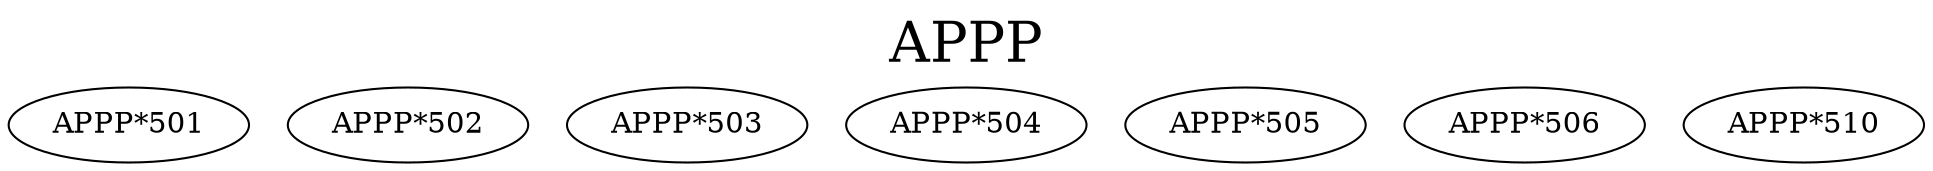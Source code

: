 digraph APPP {
labelloc = "t";
label = "APPP"
fontsize = 27;
"APPP*501"
"APPP*502"
"APPP*503"
"APPP*504"
"APPP*505"
"APPP*506"
"APPP*510"
}
